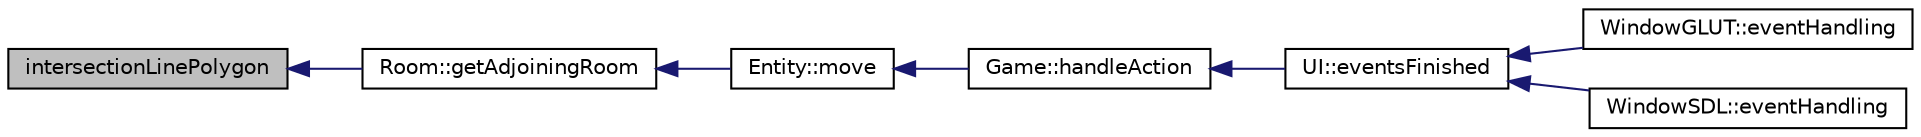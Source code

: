 digraph "intersectionLinePolygon"
{
 // INTERACTIVE_SVG=YES
  edge [fontname="Helvetica",fontsize="10",labelfontname="Helvetica",labelfontsize="10"];
  node [fontname="Helvetica",fontsize="10",shape=record];
  rankdir="LR";
  Node1 [label="intersectionLinePolygon",height=0.2,width=0.4,color="black", fillcolor="grey75", style="filled" fontcolor="black"];
  Node1 -> Node2 [dir="back",color="midnightblue",fontsize="10",style="solid",fontname="Helvetica"];
  Node2 [label="Room::getAdjoiningRoom",height=0.2,width=0.4,color="black", fillcolor="white", style="filled",URL="$class_room.html#ade5b7644ff5720f1251097f9110148b9"];
  Node2 -> Node3 [dir="back",color="midnightblue",fontsize="10",style="solid",fontname="Helvetica"];
  Node3 [label="Entity::move",height=0.2,width=0.4,color="black", fillcolor="white", style="filled",URL="$class_entity.html#ac081c2b4fd1ee2a737db44a306ec466d"];
  Node3 -> Node4 [dir="back",color="midnightblue",fontsize="10",style="solid",fontname="Helvetica"];
  Node4 [label="Game::handleAction",height=0.2,width=0.4,color="black", fillcolor="white", style="filled",URL="$class_game.html#a2159fe214fb67768f3a0d6d887206c31"];
  Node4 -> Node5 [dir="back",color="midnightblue",fontsize="10",style="solid",fontname="Helvetica"];
  Node5 [label="UI::eventsFinished",height=0.2,width=0.4,color="black", fillcolor="white", style="filled",URL="$class_u_i.html#a2436dbc9c0678fd729b983b9475bc0f4"];
  Node5 -> Node6 [dir="back",color="midnightblue",fontsize="10",style="solid",fontname="Helvetica"];
  Node6 [label="WindowGLUT::eventHandling",height=0.2,width=0.4,color="black", fillcolor="white", style="filled",URL="$class_window_g_l_u_t.html#af16462cbccb831e8395012383b69b365"];
  Node5 -> Node7 [dir="back",color="midnightblue",fontsize="10",style="solid",fontname="Helvetica"];
  Node7 [label="WindowSDL::eventHandling",height=0.2,width=0.4,color="black", fillcolor="white", style="filled",URL="$class_window_s_d_l.html#a77e59286d958d1be56b9dc53108e58b0"];
}
